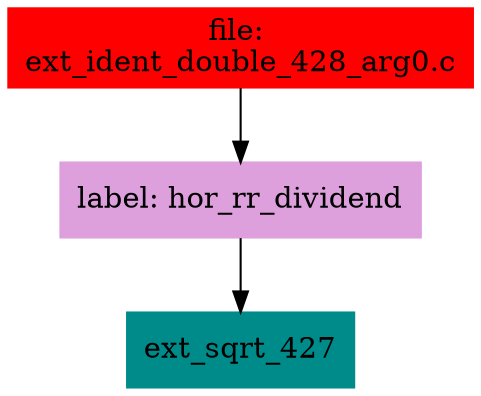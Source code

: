 digraph G {
node [shape=box]

0 [label="file: 
ext_ident_double_428_arg0.c",color=red, style=filled]
1 [label="label: hor_rr_dividend",color=plum, style=filled]
0 -> 1
2 [label="ext_sqrt_427",color=cyan4, style=filled]
1 -> 2


}

